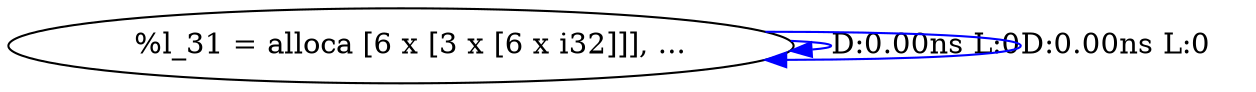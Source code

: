 digraph {
Node0x340cb80[label="  %l_31 = alloca [6 x [3 x [6 x i32]]], ..."];
Node0x340cb80 -> Node0x340cb80[label="D:0.00ns L:0",color=blue];
Node0x340cb80 -> Node0x340cb80[label="D:0.00ns L:0",color=blue];
}
